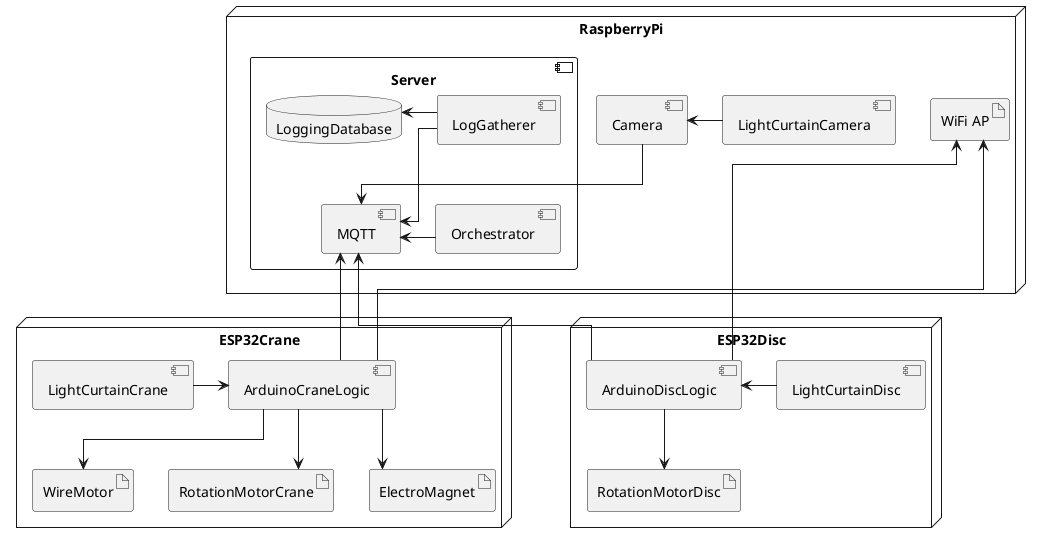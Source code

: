 @startuml
node RaspberryPi {
    component Server {
        component MQTT
        database LoggingDatabase
        component LogGatherer
        component Orchestrator
    }
    component Camera
    
    component LightCurtainCamera
    artifact WiFiAP as "WiFi AP"
}
node ESP32Crane {
    component ArduinoCraneLogic
    artifact RotationMotorCrane
    artifact ElectroMagnet
    artifact WireMotor
    component LightCurtainCrane
}

node ESP32Disc {
    component ArduinoDiscLogic
    artifact RotationMotorDisc
    component LightCurtainDisc
}

Orchestrator -left-> MQTT
Camera -down-> MQTT
ArduinoCraneLogic -up-> MQTT
ArduinoDiscLogic -up-> MQTT

ArduinoCraneLogic -down-> RotationMotorCrane
ArduinoCraneLogic  -down-> WireMotor
ArduinoCraneLogic -down-> ElectroMagnet
LightCurtainCrane -> ArduinoCraneLogic 

ArduinoDiscLogic -down->RotationMotorDisc
LightCurtainDisc -left->ArduinoDiscLogic 

LightCurtainCamera -left-> Camera

LogGatherer --> MQTT
LogGatherer -left-> LoggingDatabase

ArduinoDiscLogic -up-> WiFiAP
ArduinoCraneLogic --> WiFiAP
skinparam linetype ortho
@enduml

